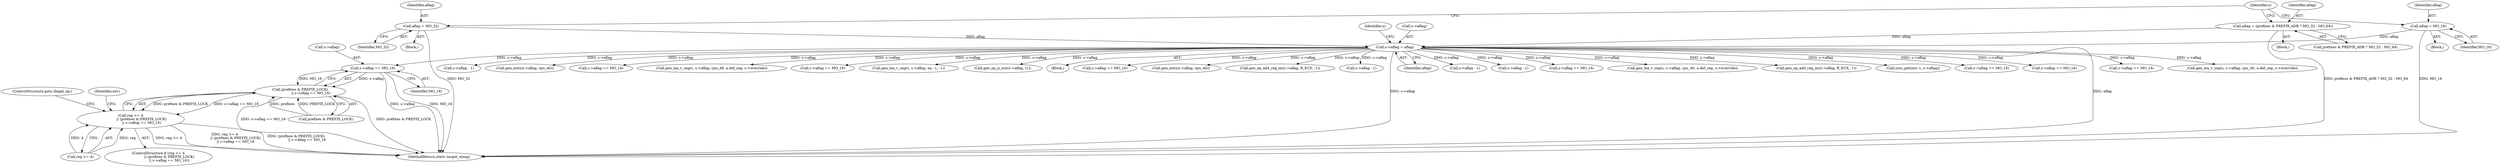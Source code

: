 digraph "0_qemu_30663fd26c0307e414622c7a8607fbc04f92ec14@pointer" {
"1010048" [label="(Call,s->aflag == MO_16)"];
"1001012" [label="(Call,s->aflag = aflag)"];
"1000999" [label="(Call,aflag = MO_32)"];
"1001004" [label="(Call,aflag = MO_16)"];
"1000959" [label="(Call,aflag = (prefixes & PREFIX_ADR ? MO_32 : MO_64))"];
"1010044" [label="(Call,(prefixes & PREFIX_LOCK)\n                    || s->aflag == MO_16)"];
"1010040" [label="(Call,reg >= 4\n                    || (prefixes & PREFIX_LOCK)\n                    || s->aflag == MO_16)"];
"1010044" [label="(Call,(prefixes & PREFIX_LOCK)\n                    || s->aflag == MO_16)"];
"1010045" [label="(Call,prefixes & PREFIX_LOCK)"];
"1003826" [label="(Call,insn_get(env, s, s->aflag))"];
"1010247" [label="(Call,s->aflag == MO_16)"];
"1010415" [label="(Call,s->aflag == MO_16)"];
"1001006" [label="(Identifier,MO_16)"];
"1000961" [label="(Call,prefixes & PREFIX_ADR ? MO_32 : MO_64)"];
"1000960" [label="(Identifier,aflag)"];
"1010113" [label="(Call,s->aflag == MO_16)"];
"1000998" [label="(Block,)"];
"1001003" [label="(Block,)"];
"1010054" [label="(ControlStructure,goto illegal_op;)"];
"1010702" [label="(Call,gen_lea_v_seg(s, s->aflag, cpu_A0, a.def_seg, s->override))"];
"1008886" [label="(Call,s->aflag - 1)"];
"1008582" [label="(Call,gen_extu(s->aflag, cpu_A0))"];
"1001009" [label="(Identifier,s)"];
"1001004" [label="(Call,aflag = MO_16)"];
"1000945" [label="(Block,)"];
"1010667" [label="(Call,s->aflag == MO_16)"];
"1007047" [label="(Call,gen_lea_v_seg(s, s->aflag, cpu_A0, a.def_seg, s->override))"];
"1010510" [label="(Call,s->aflag == MO_16)"];
"1001005" [label="(Identifier,aflag)"];
"1010048" [label="(Call,s->aflag == MO_16)"];
"1001001" [label="(Identifier,MO_32)"];
"1010049" [label="(Call,s->aflag)"];
"1003778" [label="(Call,gen_lea_v_seg(s, s->aflag, ea, -1, -1))"];
"1007963" [label="(Call,gen_op_jz_ecx(s->aflag, l1))"];
"1000567" [label="(Block,)"];
"1010078" [label="(Call,s->aflag == MO_16)"];
"1003881" [label="(Call,gen_extu(s->aflag, cpu_A0))"];
"1010039" [label="(ControlStructure,if (reg >= 4\n                    || (prefixes & PREFIX_LOCK)\n                    || s->aflag == MO_16))"];
"1000999" [label="(Call,aflag = MO_32)"];
"1007924" [label="(Call,gen_op_add_reg_im(s->aflag, R_ECX, -1))"];
"1009016" [label="(Call,s->aflag - 1)"];
"1000959" [label="(Call,aflag = (prefixes & PREFIX_ADR ? MO_32 : MO_64))"];
"1001016" [label="(Identifier,aflag)"];
"1001000" [label="(Identifier,aflag)"];
"1001019" [label="(Identifier,s)"];
"1010056" [label="(Identifier,env)"];
"1009188" [label="(Call,s->aflag - 1)"];
"1011840" [label="(MethodReturn,static target_ulong)"];
"1001012" [label="(Call,s->aflag = aflag)"];
"1010052" [label="(Identifier,MO_16)"];
"1008968" [label="(Call,s->aflag - 1)"];
"1010040" [label="(Call,reg >= 4\n                    || (prefixes & PREFIX_LOCK)\n                    || s->aflag == MO_16)"];
"1010536" [label="(Call,s->aflag == MO_16)"];
"1010282" [label="(Call,gen_lea_v_seg(s, s->aflag, cpu_A0, a.def_seg, s->override))"];
"1007948" [label="(Call,gen_op_add_reg_im(s->aflag, R_ECX, -1))"];
"1010041" [label="(Call,reg >= 4)"];
"1001013" [label="(Call,s->aflag)"];
"1010048" -> "1010044"  [label="AST: "];
"1010048" -> "1010052"  [label="CFG: "];
"1010049" -> "1010048"  [label="AST: "];
"1010052" -> "1010048"  [label="AST: "];
"1010044" -> "1010048"  [label="CFG: "];
"1010048" -> "1011840"  [label="DDG: MO_16"];
"1010048" -> "1011840"  [label="DDG: s->aflag"];
"1010048" -> "1010044"  [label="DDG: s->aflag"];
"1010048" -> "1010044"  [label="DDG: MO_16"];
"1001012" -> "1010048"  [label="DDG: s->aflag"];
"1001012" -> "1000567"  [label="AST: "];
"1001012" -> "1001016"  [label="CFG: "];
"1001013" -> "1001012"  [label="AST: "];
"1001016" -> "1001012"  [label="AST: "];
"1001019" -> "1001012"  [label="CFG: "];
"1001012" -> "1011840"  [label="DDG: aflag"];
"1001012" -> "1011840"  [label="DDG: s->aflag"];
"1000999" -> "1001012"  [label="DDG: aflag"];
"1001004" -> "1001012"  [label="DDG: aflag"];
"1000959" -> "1001012"  [label="DDG: aflag"];
"1001012" -> "1003778"  [label="DDG: s->aflag"];
"1001012" -> "1003826"  [label="DDG: s->aflag"];
"1001012" -> "1003881"  [label="DDG: s->aflag"];
"1001012" -> "1007047"  [label="DDG: s->aflag"];
"1001012" -> "1007924"  [label="DDG: s->aflag"];
"1001012" -> "1007948"  [label="DDG: s->aflag"];
"1001012" -> "1007963"  [label="DDG: s->aflag"];
"1001012" -> "1008582"  [label="DDG: s->aflag"];
"1001012" -> "1008886"  [label="DDG: s->aflag"];
"1001012" -> "1008968"  [label="DDG: s->aflag"];
"1001012" -> "1009016"  [label="DDG: s->aflag"];
"1001012" -> "1009188"  [label="DDG: s->aflag"];
"1001012" -> "1010078"  [label="DDG: s->aflag"];
"1001012" -> "1010113"  [label="DDG: s->aflag"];
"1001012" -> "1010247"  [label="DDG: s->aflag"];
"1001012" -> "1010282"  [label="DDG: s->aflag"];
"1001012" -> "1010415"  [label="DDG: s->aflag"];
"1001012" -> "1010510"  [label="DDG: s->aflag"];
"1001012" -> "1010536"  [label="DDG: s->aflag"];
"1001012" -> "1010667"  [label="DDG: s->aflag"];
"1001012" -> "1010702"  [label="DDG: s->aflag"];
"1000999" -> "1000998"  [label="AST: "];
"1000999" -> "1001001"  [label="CFG: "];
"1001000" -> "1000999"  [label="AST: "];
"1001001" -> "1000999"  [label="AST: "];
"1001009" -> "1000999"  [label="CFG: "];
"1000999" -> "1011840"  [label="DDG: MO_32"];
"1001004" -> "1001003"  [label="AST: "];
"1001004" -> "1001006"  [label="CFG: "];
"1001005" -> "1001004"  [label="AST: "];
"1001006" -> "1001004"  [label="AST: "];
"1001009" -> "1001004"  [label="CFG: "];
"1001004" -> "1011840"  [label="DDG: MO_16"];
"1000959" -> "1000945"  [label="AST: "];
"1000959" -> "1000961"  [label="CFG: "];
"1000960" -> "1000959"  [label="AST: "];
"1000961" -> "1000959"  [label="AST: "];
"1001009" -> "1000959"  [label="CFG: "];
"1000959" -> "1011840"  [label="DDG: prefixes & PREFIX_ADR ? MO_32 : MO_64"];
"1010044" -> "1010040"  [label="AST: "];
"1010044" -> "1010045"  [label="CFG: "];
"1010045" -> "1010044"  [label="AST: "];
"1010040" -> "1010044"  [label="CFG: "];
"1010044" -> "1011840"  [label="DDG: s->aflag == MO_16"];
"1010044" -> "1011840"  [label="DDG: prefixes & PREFIX_LOCK"];
"1010044" -> "1010040"  [label="DDG: prefixes & PREFIX_LOCK"];
"1010044" -> "1010040"  [label="DDG: s->aflag == MO_16"];
"1010045" -> "1010044"  [label="DDG: prefixes"];
"1010045" -> "1010044"  [label="DDG: PREFIX_LOCK"];
"1010040" -> "1010039"  [label="AST: "];
"1010040" -> "1010041"  [label="CFG: "];
"1010041" -> "1010040"  [label="AST: "];
"1010054" -> "1010040"  [label="CFG: "];
"1010056" -> "1010040"  [label="CFG: "];
"1010040" -> "1011840"  [label="DDG: reg >= 4\n                    || (prefixes & PREFIX_LOCK)\n                    || s->aflag == MO_16"];
"1010040" -> "1011840"  [label="DDG: (prefixes & PREFIX_LOCK)\n                    || s->aflag == MO_16"];
"1010040" -> "1011840"  [label="DDG: reg >= 4"];
"1010041" -> "1010040"  [label="DDG: reg"];
"1010041" -> "1010040"  [label="DDG: 4"];
}
